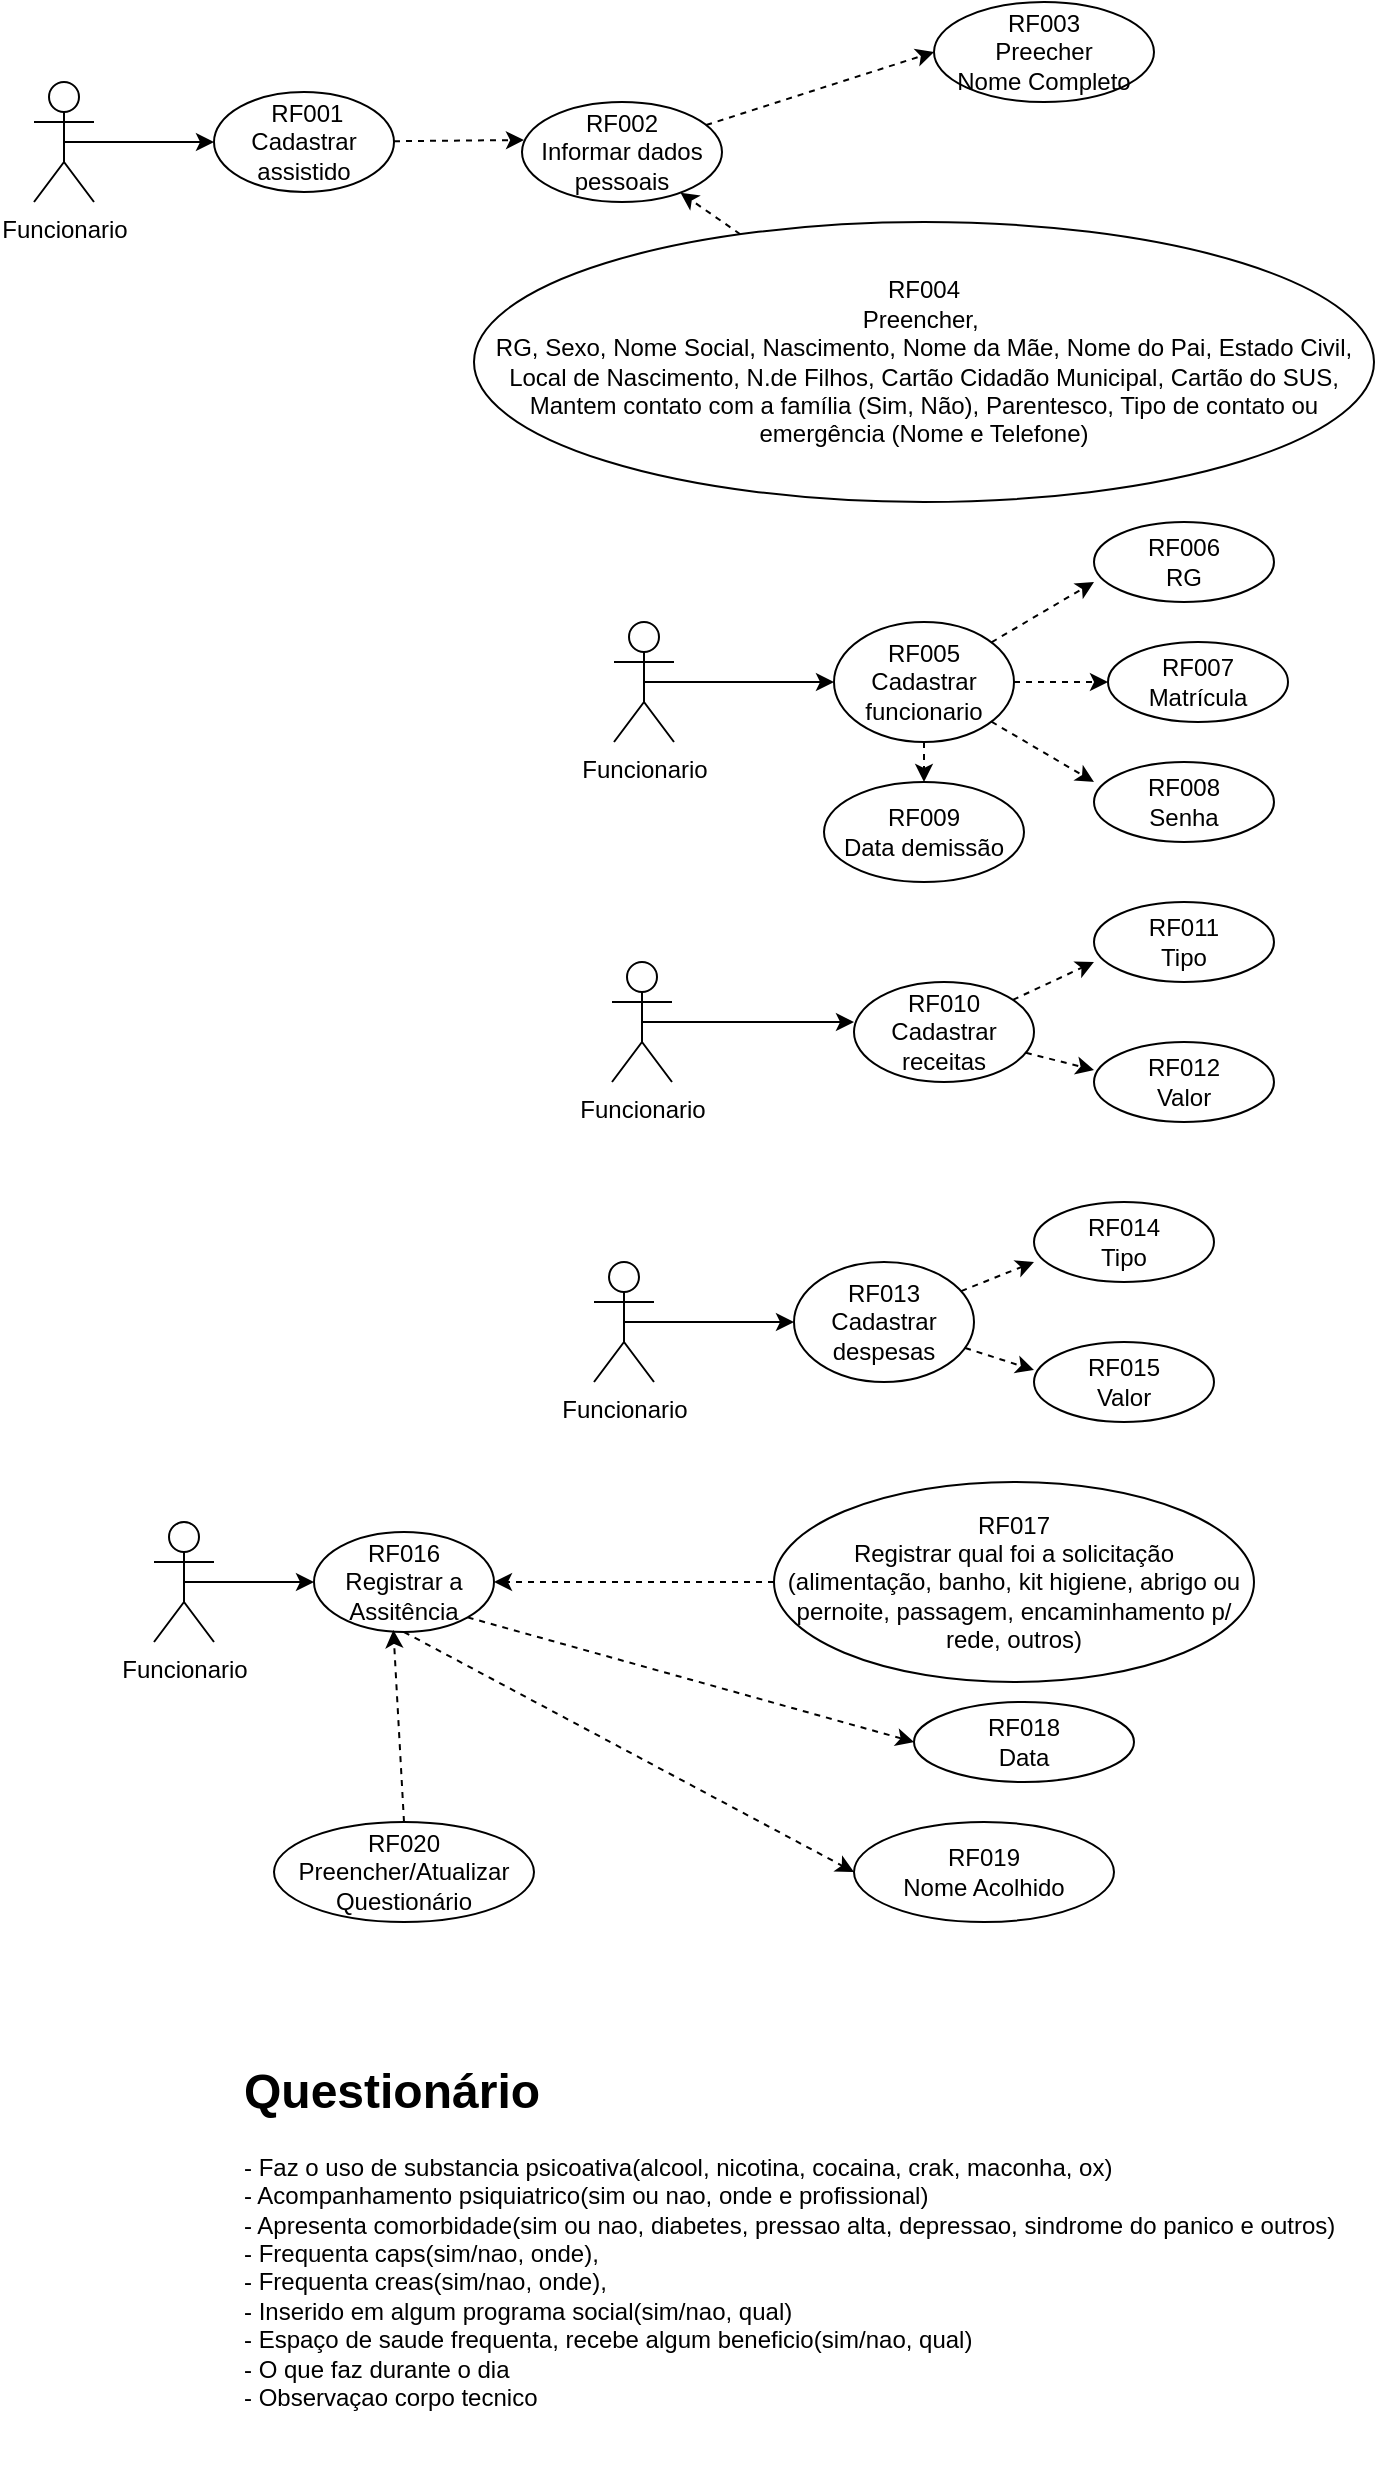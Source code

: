<mxfile version="16.5.6" type="google"><diagram id="NPgeTfg3SAwERJL0uTgP" name="Page-1"><mxGraphModel dx="1381" dy="764" grid="1" gridSize="10" guides="1" tooltips="1" connect="1" arrows="1" fold="1" page="1" pageScale="1" pageWidth="827" pageHeight="1169" math="0" shadow="0"><root><mxCell id="0"/><mxCell id="1" parent="0"/><mxCell id="HMZZudJPAaN2lwAg-uLo-66" style="edgeStyle=none;rounded=0;orthogonalLoop=1;jettySize=auto;html=1;exitX=0.5;exitY=0.5;exitDx=0;exitDy=0;exitPerimeter=0;entryX=0;entryY=0.5;entryDx=0;entryDy=0;" parent="1" source="HMZZudJPAaN2lwAg-uLo-1" target="HMZZudJPAaN2lwAg-uLo-4" edge="1"><mxGeometry relative="1" as="geometry"/></mxCell><mxCell id="HMZZudJPAaN2lwAg-uLo-1" value="Funcionario" style="shape=umlActor;verticalLabelPosition=bottom;verticalAlign=top;html=1;outlineConnect=0;" parent="1" vertex="1"><mxGeometry x="120" y="90" width="30" height="60" as="geometry"/></mxCell><mxCell id="HMZZudJPAaN2lwAg-uLo-31" style="rounded=0;orthogonalLoop=1;jettySize=auto;html=1;dashed=1;entryX=0.01;entryY=0.38;entryDx=0;entryDy=0;entryPerimeter=0;" parent="1" source="HMZZudJPAaN2lwAg-uLo-4" target="HMZZudJPAaN2lwAg-uLo-5" edge="1"><mxGeometry relative="1" as="geometry"><mxPoint x="340" y="120" as="targetPoint"/></mxGeometry></mxCell><mxCell id="HMZZudJPAaN2lwAg-uLo-4" value="&amp;nbsp;RF001 Cadastrar assistido" style="ellipse;whiteSpace=wrap;html=1;" parent="1" vertex="1"><mxGeometry x="210" y="95" width="90" height="50" as="geometry"/></mxCell><mxCell id="HMZZudJPAaN2lwAg-uLo-36" style="edgeStyle=none;rounded=0;orthogonalLoop=1;jettySize=auto;html=1;entryX=0;entryY=0.5;entryDx=0;entryDy=0;dashed=1;" parent="1" source="HMZZudJPAaN2lwAg-uLo-5" target="HMZZudJPAaN2lwAg-uLo-12" edge="1"><mxGeometry relative="1" as="geometry"/></mxCell><mxCell id="HMZZudJPAaN2lwAg-uLo-5" value="RF002&lt;br&gt;Informar dados pessoais" style="ellipse;whiteSpace=wrap;html=1;" parent="1" vertex="1"><mxGeometry x="364" y="100" width="100" height="50" as="geometry"/></mxCell><mxCell id="HMZZudJPAaN2lwAg-uLo-42" style="edgeStyle=none;rounded=0;orthogonalLoop=1;jettySize=auto;html=1;entryX=0;entryY=0.75;entryDx=0;entryDy=0;entryPerimeter=0;dashed=1;" parent="1" source="HMZZudJPAaN2lwAg-uLo-6" target="HMZZudJPAaN2lwAg-uLo-13" edge="1"><mxGeometry relative="1" as="geometry"/></mxCell><mxCell id="HMZZudJPAaN2lwAg-uLo-43" style="edgeStyle=none;rounded=0;orthogonalLoop=1;jettySize=auto;html=1;entryX=0;entryY=0.5;entryDx=0;entryDy=0;dashed=1;" parent="1" source="HMZZudJPAaN2lwAg-uLo-6" target="HMZZudJPAaN2lwAg-uLo-14" edge="1"><mxGeometry relative="1" as="geometry"/></mxCell><mxCell id="HMZZudJPAaN2lwAg-uLo-44" style="edgeStyle=none;rounded=0;orthogonalLoop=1;jettySize=auto;html=1;entryX=0;entryY=0.25;entryDx=0;entryDy=0;entryPerimeter=0;dashed=1;" parent="1" source="HMZZudJPAaN2lwAg-uLo-6" target="HMZZudJPAaN2lwAg-uLo-15" edge="1"><mxGeometry relative="1" as="geometry"/></mxCell><mxCell id="HMZZudJPAaN2lwAg-uLo-89" style="edgeStyle=none;rounded=0;orthogonalLoop=1;jettySize=auto;html=1;entryX=0.5;entryY=0;entryDx=0;entryDy=0;dashed=1;" parent="1" source="HMZZudJPAaN2lwAg-uLo-6" target="HMZZudJPAaN2lwAg-uLo-88" edge="1"><mxGeometry relative="1" as="geometry"/></mxCell><mxCell id="HMZZudJPAaN2lwAg-uLo-6" value="RF005&lt;br&gt;Cadastrar funcionario" style="ellipse;whiteSpace=wrap;html=1;" parent="1" vertex="1"><mxGeometry x="520" y="360" width="90" height="60" as="geometry"/></mxCell><mxCell id="HMZZudJPAaN2lwAg-uLo-54" style="edgeStyle=none;rounded=0;orthogonalLoop=1;jettySize=auto;html=1;entryX=0;entryY=0.75;entryDx=0;entryDy=0;entryPerimeter=0;dashed=1;" parent="1" source="HMZZudJPAaN2lwAg-uLo-7" target="HMZZudJPAaN2lwAg-uLo-16" edge="1"><mxGeometry relative="1" as="geometry"/></mxCell><mxCell id="HMZZudJPAaN2lwAg-uLo-55" style="edgeStyle=none;rounded=0;orthogonalLoop=1;jettySize=auto;html=1;entryX=0;entryY=0.35;entryDx=0;entryDy=0;entryPerimeter=0;dashed=1;" parent="1" source="HMZZudJPAaN2lwAg-uLo-7" target="HMZZudJPAaN2lwAg-uLo-17" edge="1"><mxGeometry relative="1" as="geometry"/></mxCell><mxCell id="HMZZudJPAaN2lwAg-uLo-7" value="RF010&lt;br&gt;Cadastrar receitas" style="ellipse;whiteSpace=wrap;html=1;" parent="1" vertex="1"><mxGeometry x="530" y="540" width="90" height="50" as="geometry"/></mxCell><mxCell id="HMZZudJPAaN2lwAg-uLo-34" style="edgeStyle=none;rounded=0;orthogonalLoop=1;jettySize=auto;html=1;dashed=1;" parent="1" source="HMZZudJPAaN2lwAg-uLo-10" target="HMZZudJPAaN2lwAg-uLo-5" edge="1"><mxGeometry relative="1" as="geometry"><mxPoint x="440" y="100" as="targetPoint"/></mxGeometry></mxCell><mxCell id="HMZZudJPAaN2lwAg-uLo-10" value="RF004&lt;br&gt;Preencher,&amp;nbsp;&lt;br&gt;RG, Sexo, Nome Social, Nascimento, Nome da Mãe, Nome do Pai, Estado Civil, Local de Nascimento, N.de Filhos, Cartão Cidadão Municipal, Cartão do SUS, Mantem contato com a família (Sim, Não), Parentesco, Tipo de contato ou emergência (Nome e Telefone)" style="ellipse;whiteSpace=wrap;html=1;" parent="1" vertex="1"><mxGeometry x="340" y="160" width="450" height="140" as="geometry"/></mxCell><mxCell id="HMZZudJPAaN2lwAg-uLo-12" value="RF003 &lt;br&gt;Preecher&lt;br&gt;Nome Completo" style="ellipse;whiteSpace=wrap;html=1;" parent="1" vertex="1"><mxGeometry x="570" y="50" width="110" height="50" as="geometry"/></mxCell><mxCell id="HMZZudJPAaN2lwAg-uLo-13" value="RF006&lt;br&gt;RG" style="ellipse;whiteSpace=wrap;html=1;" parent="1" vertex="1"><mxGeometry x="650" y="310" width="90" height="40" as="geometry"/></mxCell><mxCell id="HMZZudJPAaN2lwAg-uLo-14" value="RF007&lt;br&gt;Matrícula" style="ellipse;whiteSpace=wrap;html=1;" parent="1" vertex="1"><mxGeometry x="657" y="370" width="90" height="40" as="geometry"/></mxCell><mxCell id="HMZZudJPAaN2lwAg-uLo-15" value="RF008&lt;br&gt;Senha" style="ellipse;whiteSpace=wrap;html=1;" parent="1" vertex="1"><mxGeometry x="650" y="430" width="90" height="40" as="geometry"/></mxCell><mxCell id="HMZZudJPAaN2lwAg-uLo-16" value="RF011&lt;br&gt;Tipo" style="ellipse;whiteSpace=wrap;html=1;" parent="1" vertex="1"><mxGeometry x="650" y="500" width="90" height="40" as="geometry"/></mxCell><mxCell id="HMZZudJPAaN2lwAg-uLo-17" value="RF012&lt;br&gt;Valor" style="ellipse;whiteSpace=wrap;html=1;" parent="1" vertex="1"><mxGeometry x="650" y="570" width="90" height="40" as="geometry"/></mxCell><mxCell id="HMZZudJPAaN2lwAg-uLo-20" value="Funcionario" style="shape=umlActor;verticalLabelPosition=bottom;verticalAlign=top;html=1;outlineConnect=0;" parent="1" vertex="1"><mxGeometry x="410" y="360" width="30" height="60" as="geometry"/></mxCell><mxCell id="HMZZudJPAaN2lwAg-uLo-21" value="Funcionario" style="shape=umlActor;verticalLabelPosition=bottom;verticalAlign=top;html=1;outlineConnect=0;" parent="1" vertex="1"><mxGeometry x="409" y="530" width="30" height="60" as="geometry"/></mxCell><mxCell id="HMZZudJPAaN2lwAg-uLo-33" style="edgeStyle=none;rounded=0;orthogonalLoop=1;jettySize=auto;html=1;entryX=0;entryY=0.5;entryDx=0;entryDy=0;dashed=1;" parent="1" source="HMZZudJPAaN2lwAg-uLo-10" target="HMZZudJPAaN2lwAg-uLo-10" edge="1"><mxGeometry relative="1" as="geometry"/></mxCell><mxCell id="HMZZudJPAaN2lwAg-uLo-41" style="edgeStyle=none;rounded=0;orthogonalLoop=1;jettySize=auto;html=1;entryX=0;entryY=0.5;entryDx=0;entryDy=0;exitX=0.5;exitY=0.5;exitDx=0;exitDy=0;exitPerimeter=0;" parent="1" source="HMZZudJPAaN2lwAg-uLo-20" target="HMZZudJPAaN2lwAg-uLo-6" edge="1"><mxGeometry relative="1" as="geometry"><mxPoint x="460" y="390" as="sourcePoint"/></mxGeometry></mxCell><mxCell id="HMZZudJPAaN2lwAg-uLo-53" style="edgeStyle=none;rounded=0;orthogonalLoop=1;jettySize=auto;html=1;exitX=0.5;exitY=0.5;exitDx=0;exitDy=0;exitPerimeter=0;" parent="1" source="HMZZudJPAaN2lwAg-uLo-21" edge="1"><mxGeometry relative="1" as="geometry"><mxPoint x="530" y="560" as="targetPoint"/><mxPoint x="460" y="560" as="sourcePoint"/></mxGeometry></mxCell><mxCell id="HMZZudJPAaN2lwAg-uLo-56" style="edgeStyle=none;rounded=0;orthogonalLoop=1;jettySize=auto;html=1;entryX=0;entryY=0.75;entryDx=0;entryDy=0;entryPerimeter=0;dashed=1;" parent="1" source="HMZZudJPAaN2lwAg-uLo-58" target="HMZZudJPAaN2lwAg-uLo-59" edge="1"><mxGeometry relative="1" as="geometry"/></mxCell><mxCell id="HMZZudJPAaN2lwAg-uLo-57" style="edgeStyle=none;rounded=0;orthogonalLoop=1;jettySize=auto;html=1;entryX=0;entryY=0.35;entryDx=0;entryDy=0;entryPerimeter=0;dashed=1;" parent="1" source="HMZZudJPAaN2lwAg-uLo-58" target="HMZZudJPAaN2lwAg-uLo-60" edge="1"><mxGeometry relative="1" as="geometry"/></mxCell><mxCell id="HMZZudJPAaN2lwAg-uLo-58" value="RF013&lt;br&gt;Cadastrar despesas" style="ellipse;whiteSpace=wrap;html=1;" parent="1" vertex="1"><mxGeometry x="500" y="680" width="90" height="60" as="geometry"/></mxCell><mxCell id="HMZZudJPAaN2lwAg-uLo-59" value="RF014&lt;br&gt;Tipo" style="ellipse;whiteSpace=wrap;html=1;" parent="1" vertex="1"><mxGeometry x="620" y="650" width="90" height="40" as="geometry"/></mxCell><mxCell id="HMZZudJPAaN2lwAg-uLo-60" value="RF015&lt;br&gt;Valor" style="ellipse;whiteSpace=wrap;html=1;" parent="1" vertex="1"><mxGeometry x="620" y="720" width="90" height="40" as="geometry"/></mxCell><mxCell id="HMZZudJPAaN2lwAg-uLo-62" value="Funcionario" style="shape=umlActor;verticalLabelPosition=bottom;verticalAlign=top;html=1;outlineConnect=0;" parent="1" vertex="1"><mxGeometry x="400" y="680" width="30" height="60" as="geometry"/></mxCell><mxCell id="HMZZudJPAaN2lwAg-uLo-63" style="edgeStyle=none;rounded=0;orthogonalLoop=1;jettySize=auto;html=1;exitX=0.5;exitY=0.5;exitDx=0;exitDy=0;exitPerimeter=0;" parent="1" source="HMZZudJPAaN2lwAg-uLo-62" edge="1"><mxGeometry relative="1" as="geometry"><mxPoint x="500" y="710" as="targetPoint"/><mxPoint x="430" y="710" as="sourcePoint"/></mxGeometry></mxCell><mxCell id="HMZZudJPAaN2lwAg-uLo-82" style="edgeStyle=none;rounded=0;orthogonalLoop=1;jettySize=auto;html=1;exitX=1;exitY=1;exitDx=0;exitDy=0;entryX=0;entryY=0.5;entryDx=0;entryDy=0;dashed=1;" parent="1" source="HMZZudJPAaN2lwAg-uLo-74" target="HMZZudJPAaN2lwAg-uLo-81" edge="1"><mxGeometry relative="1" as="geometry"/></mxCell><mxCell id="HMZZudJPAaN2lwAg-uLo-84" style="edgeStyle=none;rounded=0;orthogonalLoop=1;jettySize=auto;html=1;exitX=0.5;exitY=1;exitDx=0;exitDy=0;entryX=0;entryY=0.5;entryDx=0;entryDy=0;dashed=1;" parent="1" source="HMZZudJPAaN2lwAg-uLo-74" target="HMZZudJPAaN2lwAg-uLo-83" edge="1"><mxGeometry relative="1" as="geometry"/></mxCell><mxCell id="HMZZudJPAaN2lwAg-uLo-74" value="RF016&lt;br&gt;Registrar a Assitência" style="ellipse;whiteSpace=wrap;html=1;" parent="1" vertex="1"><mxGeometry x="260" y="815" width="90" height="50" as="geometry"/></mxCell><mxCell id="HMZZudJPAaN2lwAg-uLo-76" style="edgeStyle=none;rounded=0;orthogonalLoop=1;jettySize=auto;html=1;exitX=0.5;exitY=0.5;exitDx=0;exitDy=0;exitPerimeter=0;entryX=0;entryY=0.5;entryDx=0;entryDy=0;" parent="1" source="HMZZudJPAaN2lwAg-uLo-75" target="HMZZudJPAaN2lwAg-uLo-74" edge="1"><mxGeometry relative="1" as="geometry"/></mxCell><mxCell id="HMZZudJPAaN2lwAg-uLo-75" value="Funcionario" style="shape=umlActor;verticalLabelPosition=bottom;verticalAlign=top;html=1;outlineConnect=0;" parent="1" vertex="1"><mxGeometry x="180" y="810" width="30" height="60" as="geometry"/></mxCell><mxCell id="HMZZudJPAaN2lwAg-uLo-79" style="edgeStyle=none;rounded=0;orthogonalLoop=1;jettySize=auto;html=1;exitX=0;exitY=0.5;exitDx=0;exitDy=0;dashed=1;" parent="1" source="HMZZudJPAaN2lwAg-uLo-80" target="HMZZudJPAaN2lwAg-uLo-74" edge="1"><mxGeometry relative="1" as="geometry"/></mxCell><mxCell id="HMZZudJPAaN2lwAg-uLo-78" value="RF020&lt;br&gt;Preencher/Atualizar Questionário" style="ellipse;whiteSpace=wrap;html=1;" parent="1" vertex="1"><mxGeometry x="240" y="960" width="130" height="50" as="geometry"/></mxCell><mxCell id="HMZZudJPAaN2lwAg-uLo-80" value="&lt;span&gt;RF017&lt;br&gt;Registrar qual foi a solicitação&lt;br&gt;(alimentação, banho, kit higiene, abrigo ou pernoite, passagem, encaminhamento p/ rede, outros)&lt;/span&gt;" style="ellipse;whiteSpace=wrap;html=1;" parent="1" vertex="1"><mxGeometry x="490" y="790" width="240" height="100" as="geometry"/></mxCell><mxCell id="HMZZudJPAaN2lwAg-uLo-81" value="RF018&lt;br&gt;Data" style="ellipse;whiteSpace=wrap;html=1;" parent="1" vertex="1"><mxGeometry x="560" y="900" width="110" height="40" as="geometry"/></mxCell><mxCell id="HMZZudJPAaN2lwAg-uLo-83" value="RF019&lt;br&gt;Nome Acolhido" style="ellipse;whiteSpace=wrap;html=1;" parent="1" vertex="1"><mxGeometry x="530" y="960" width="130" height="50" as="geometry"/></mxCell><mxCell id="HMZZudJPAaN2lwAg-uLo-86" style="edgeStyle=none;rounded=0;orthogonalLoop=1;jettySize=auto;html=1;exitX=0.5;exitY=0;exitDx=0;exitDy=0;entryX=0.441;entryY=0.98;entryDx=0;entryDy=0;entryPerimeter=0;dashed=1;" parent="1" source="HMZZudJPAaN2lwAg-uLo-78" target="HMZZudJPAaN2lwAg-uLo-74" edge="1"><mxGeometry relative="1" as="geometry"><mxPoint x="299" y="1020" as="sourcePoint"/></mxGeometry></mxCell><mxCell id="HMZZudJPAaN2lwAg-uLo-87" value="&lt;h1&gt;&lt;br&gt;&lt;/h1&gt;&lt;h1&gt;Questionário&lt;/h1&gt;&lt;p&gt;&lt;span style=&quot;text-align: center&quot;&gt;- Faz o uso de substancia psicoativa(alcool, nicotina, cocaina, crak, maconha, ox)&lt;/span&gt;&lt;br style=&quot;text-align: center&quot;&gt;&lt;span style=&quot;text-align: center&quot;&gt;- Acompanhamento psiquiatrico(sim ou nao, onde e profissional)&lt;/span&gt;&lt;br style=&quot;text-align: center&quot;&gt;&lt;span style=&quot;text-align: center&quot;&gt;- Apresenta comorbidade(sim ou nao, diabetes, pressao alta, depressao, sindrome do panico e outros)&lt;/span&gt;&lt;br style=&quot;text-align: center&quot;&gt;&lt;span style=&quot;text-align: center&quot;&gt;- Frequenta caps(sim/nao, onde),&lt;/span&gt;&lt;br style=&quot;text-align: center&quot;&gt;&lt;span style=&quot;text-align: center&quot;&gt;- Frequenta creas(sim/nao, onde),&lt;/span&gt;&lt;br style=&quot;text-align: center&quot;&gt;&lt;span style=&quot;text-align: center&quot;&gt;- Inserido em algum programa social(sim/nao, qual)&lt;/span&gt;&lt;br style=&quot;text-align: center&quot;&gt;&lt;span style=&quot;text-align: center&quot;&gt;- Espaço de saude frequenta, recebe algum beneficio(sim/nao, qual)&lt;/span&gt;&lt;br style=&quot;text-align: center&quot;&gt;&lt;span style=&quot;text-align: center&quot;&gt;- O que faz durante o dia&lt;/span&gt;&lt;br style=&quot;text-align: center&quot;&gt;&lt;span style=&quot;text-align: center&quot;&gt;- Observaçao corpo tecnico&lt;/span&gt;&lt;br&gt;&lt;/p&gt;" style="text;html=1;strokeColor=none;fillColor=none;spacing=5;spacingTop=-20;whiteSpace=wrap;overflow=hidden;rounded=0;" parent="1" vertex="1"><mxGeometry x="220" y="1030" width="560" height="260" as="geometry"/></mxCell><mxCell id="HMZZudJPAaN2lwAg-uLo-88" value="RF009&lt;br&gt;Data demissão" style="ellipse;whiteSpace=wrap;html=1;" parent="1" vertex="1"><mxGeometry x="515" y="440" width="100" height="50" as="geometry"/></mxCell></root></mxGraphModel></diagram></mxfile>